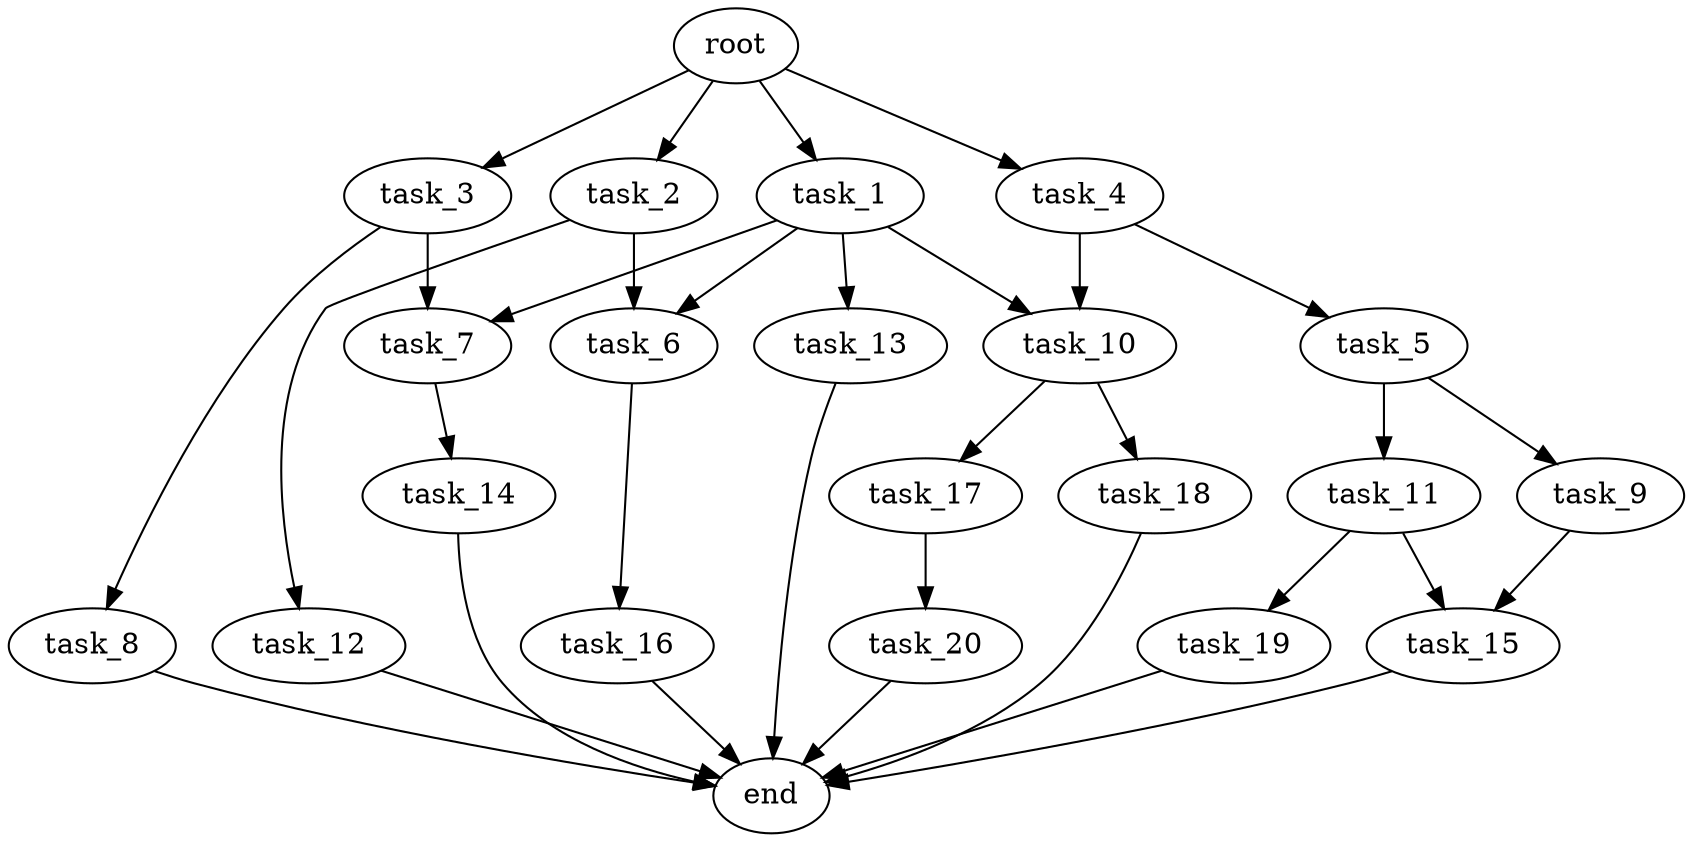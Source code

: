 digraph G {
  root [size="0.000000e+00"];
  task_1 [size="2.749254e+10"];
  task_2 [size="5.376549e+10"];
  task_3 [size="1.682922e+10"];
  task_4 [size="4.573757e+10"];
  task_5 [size="7.425440e+10"];
  task_6 [size="7.659430e+10"];
  task_7 [size="5.497712e+10"];
  task_8 [size="1.132997e+10"];
  task_9 [size="1.142952e+10"];
  task_10 [size="7.751355e+10"];
  task_11 [size="8.233005e+10"];
  task_12 [size="3.669251e+10"];
  task_13 [size="8.226287e+10"];
  task_14 [size="4.170636e+09"];
  task_15 [size="7.190083e+10"];
  task_16 [size="5.463986e+10"];
  task_17 [size="9.897768e+10"];
  task_18 [size="1.025062e+10"];
  task_19 [size="8.300877e+10"];
  task_20 [size="7.513704e+10"];
  end [size="0.000000e+00"];

  root -> task_1 [size="1.000000e-12"];
  root -> task_2 [size="1.000000e-12"];
  root -> task_3 [size="1.000000e-12"];
  root -> task_4 [size="1.000000e-12"];
  task_1 -> task_6 [size="3.829715e+08"];
  task_1 -> task_7 [size="2.748856e+08"];
  task_1 -> task_10 [size="3.875678e+08"];
  task_1 -> task_13 [size="8.226287e+08"];
  task_2 -> task_6 [size="3.829715e+08"];
  task_2 -> task_12 [size="3.669251e+08"];
  task_3 -> task_7 [size="2.748856e+08"];
  task_3 -> task_8 [size="1.132997e+08"];
  task_4 -> task_5 [size="7.425440e+08"];
  task_4 -> task_10 [size="3.875678e+08"];
  task_5 -> task_9 [size="1.142952e+08"];
  task_5 -> task_11 [size="8.233005e+08"];
  task_6 -> task_16 [size="5.463986e+08"];
  task_7 -> task_14 [size="4.170636e+07"];
  task_8 -> end [size="1.000000e-12"];
  task_9 -> task_15 [size="3.595042e+08"];
  task_10 -> task_17 [size="9.897768e+08"];
  task_10 -> task_18 [size="1.025062e+08"];
  task_11 -> task_15 [size="3.595042e+08"];
  task_11 -> task_19 [size="8.300877e+08"];
  task_12 -> end [size="1.000000e-12"];
  task_13 -> end [size="1.000000e-12"];
  task_14 -> end [size="1.000000e-12"];
  task_15 -> end [size="1.000000e-12"];
  task_16 -> end [size="1.000000e-12"];
  task_17 -> task_20 [size="7.513704e+08"];
  task_18 -> end [size="1.000000e-12"];
  task_19 -> end [size="1.000000e-12"];
  task_20 -> end [size="1.000000e-12"];
}
